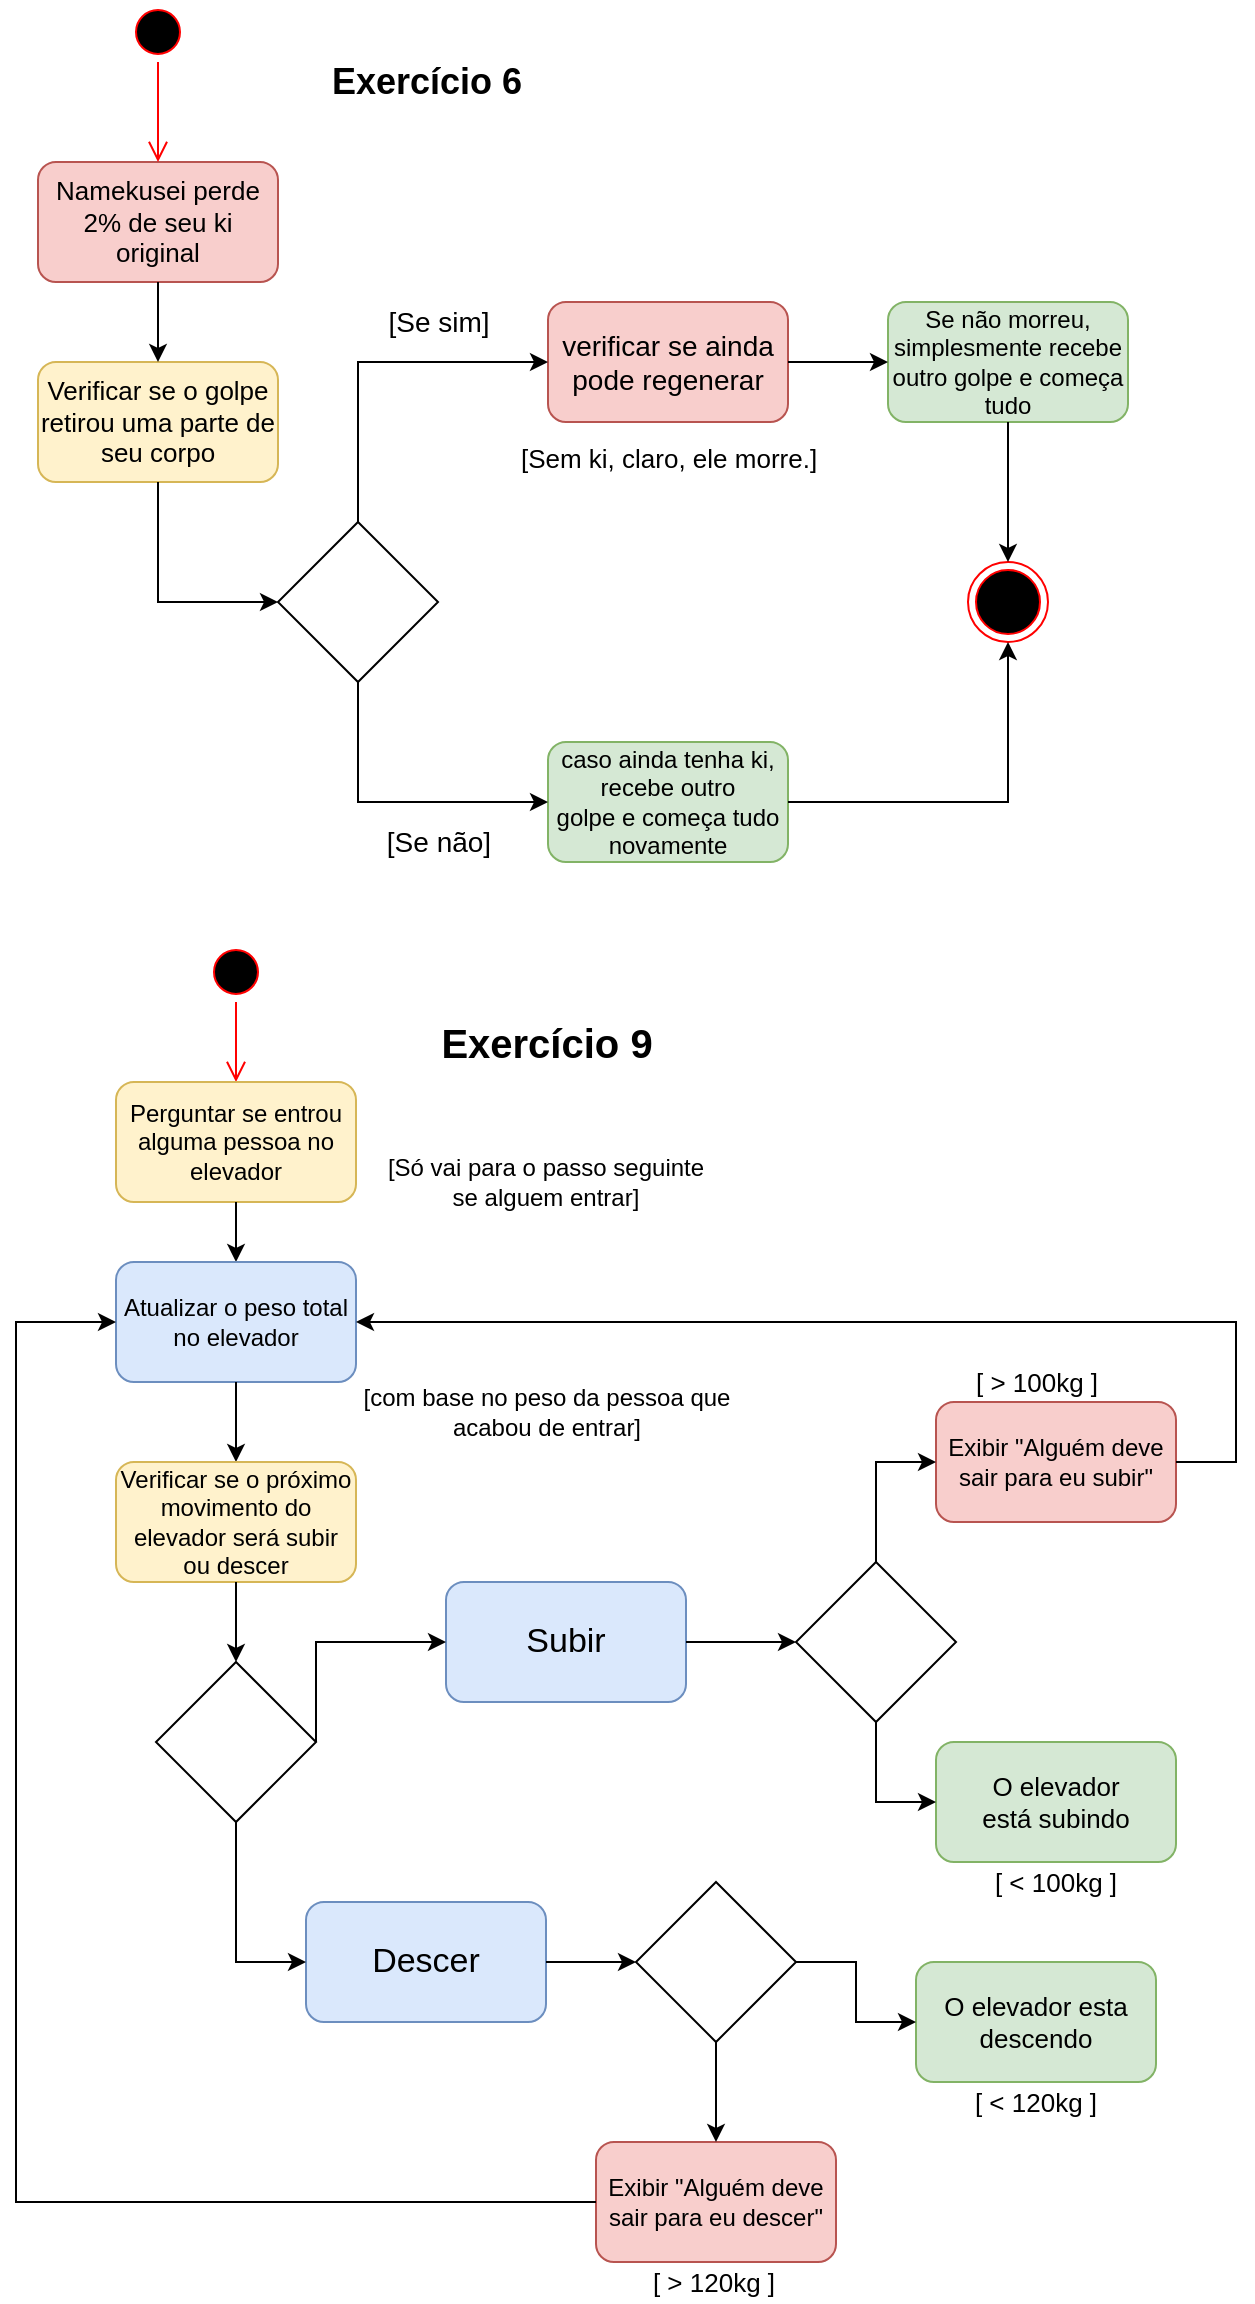 <mxfile version="13.6.5" type="device" pages="3"><diagram id="EJ9RT2p7z5mDCAOvts2C" name="Page-1"><mxGraphModel dx="868" dy="479" grid="1" gridSize="10" guides="1" tooltips="1" connect="1" arrows="1" fold="1" page="1" pageScale="1" pageWidth="827" pageHeight="1169" math="0" shadow="0"><root><mxCell id="_ptkrtsJCJ9ew--GELw--0"/><mxCell id="_ptkrtsJCJ9ew--GELw--1" parent="_ptkrtsJCJ9ew--GELw--0"/><mxCell id="jLt_SxFILrfIhOtEd30U-2" value="&lt;font style=&quot;font-size: 13px&quot;&gt;Namekusei perde 2% de seu ki original&lt;/font&gt;" style="rounded=1;whiteSpace=wrap;html=1;fillColor=#f8cecc;strokeColor=#b85450;" parent="_ptkrtsJCJ9ew--GELw--1" vertex="1"><mxGeometry x="141" y="90" width="120" height="60" as="geometry"/></mxCell><mxCell id="jLt_SxFILrfIhOtEd30U-5" value="" style="ellipse;html=1;shape=startState;fillColor=#000000;strokeColor=#ff0000;rounded=1;" parent="_ptkrtsJCJ9ew--GELw--1" vertex="1"><mxGeometry x="186" y="10" width="30" height="30" as="geometry"/></mxCell><mxCell id="jLt_SxFILrfIhOtEd30U-6" value="" style="edgeStyle=orthogonalEdgeStyle;html=1;verticalAlign=bottom;endArrow=open;endSize=8;strokeColor=#ff0000;" parent="_ptkrtsJCJ9ew--GELw--1" source="jLt_SxFILrfIhOtEd30U-5" edge="1"><mxGeometry relative="1" as="geometry"><mxPoint x="201" y="90" as="targetPoint"/></mxGeometry></mxCell><mxCell id="jLt_SxFILrfIhOtEd30U-16" value="" style="rhombus;whiteSpace=wrap;html=1;rounded=0;fontFamily=Helvetica;sketch=0;shadow=0;" parent="_ptkrtsJCJ9ew--GELw--1" vertex="1"><mxGeometry x="261" y="270" width="80" height="80" as="geometry"/></mxCell><mxCell id="jLt_SxFILrfIhOtEd30U-17" value="&lt;font style=&quot;font-size: 13px&quot;&gt;Verificar se o golpe retirou uma parte de seu corpo&lt;/font&gt;" style="rounded=1;whiteSpace=wrap;html=1;shadow=0;sketch=0;fillColor=#fff2cc;fontFamily=Helvetica;strokeColor=#d6b656;" parent="_ptkrtsJCJ9ew--GELw--1" vertex="1"><mxGeometry x="141" y="190" width="120" height="60" as="geometry"/></mxCell><mxCell id="jLt_SxFILrfIhOtEd30U-18" value="" style="endArrow=classic;html=1;strokeWidth=1;fontFamily=Helvetica;exitX=0.5;exitY=1;exitDx=0;exitDy=0;entryX=0.5;entryY=0;entryDx=0;entryDy=0;" parent="_ptkrtsJCJ9ew--GELw--1" source="jLt_SxFILrfIhOtEd30U-2" target="jLt_SxFILrfIhOtEd30U-17" edge="1"><mxGeometry width="50" height="50" relative="1" as="geometry"><mxPoint x="466" y="310" as="sourcePoint"/><mxPoint x="516" y="260" as="targetPoint"/></mxGeometry></mxCell><mxCell id="jLt_SxFILrfIhOtEd30U-19" value="" style="endArrow=classic;html=1;strokeWidth=1;fontFamily=Helvetica;exitX=0.5;exitY=1;exitDx=0;exitDy=0;entryX=0;entryY=0.5;entryDx=0;entryDy=0;rounded=0;" parent="_ptkrtsJCJ9ew--GELw--1" source="jLt_SxFILrfIhOtEd30U-17" target="jLt_SxFILrfIhOtEd30U-16" edge="1"><mxGeometry width="50" height="50" relative="1" as="geometry"><mxPoint x="466" y="310" as="sourcePoint"/><mxPoint x="516" y="260" as="targetPoint"/><Array as="points"><mxPoint x="201" y="310"/></Array></mxGeometry></mxCell><mxCell id="jLt_SxFILrfIhOtEd30U-20" value="&lt;font style=&quot;font-size: 14px&quot;&gt;verificar se ainda pode regenerar&lt;/font&gt;" style="rounded=1;whiteSpace=wrap;html=1;shadow=0;sketch=0;fillColor=#f8cecc;fontFamily=Helvetica;strokeColor=#b85450;" parent="_ptkrtsJCJ9ew--GELw--1" vertex="1"><mxGeometry x="396" y="160" width="120" height="60" as="geometry"/></mxCell><mxCell id="jLt_SxFILrfIhOtEd30U-21" value="caso ainda tenha ki, recebe outro&lt;br/&gt;golpe e começa tudo novamente" style="rounded=1;whiteSpace=wrap;html=1;shadow=0;sketch=0;fillColor=#d5e8d4;fontFamily=Helvetica;strokeColor=#82b366;" parent="_ptkrtsJCJ9ew--GELw--1" vertex="1"><mxGeometry x="396" y="380" width="120" height="60" as="geometry"/></mxCell><mxCell id="jLt_SxFILrfIhOtEd30U-23" value="" style="endArrow=classic;html=1;strokeWidth=1;fontFamily=Helvetica;exitX=0.5;exitY=1;exitDx=0;exitDy=0;entryX=0;entryY=0.5;entryDx=0;entryDy=0;rounded=0;" parent="_ptkrtsJCJ9ew--GELw--1" source="jLt_SxFILrfIhOtEd30U-16" target="jLt_SxFILrfIhOtEd30U-21" edge="1"><mxGeometry width="50" height="50" relative="1" as="geometry"><mxPoint x="466" y="310" as="sourcePoint"/><mxPoint x="516" y="260" as="targetPoint"/><Array as="points"><mxPoint x="301" y="410"/></Array></mxGeometry></mxCell><mxCell id="jLt_SxFILrfIhOtEd30U-24" value="" style="endArrow=classic;html=1;strokeWidth=1;fontFamily=Helvetica;exitX=0.5;exitY=0;exitDx=0;exitDy=0;entryX=0;entryY=0.5;entryDx=0;entryDy=0;rounded=0;" parent="_ptkrtsJCJ9ew--GELw--1" source="jLt_SxFILrfIhOtEd30U-16" target="jLt_SxFILrfIhOtEd30U-20" edge="1"><mxGeometry width="50" height="50" relative="1" as="geometry"><mxPoint x="466" y="310" as="sourcePoint"/><mxPoint x="516" y="260" as="targetPoint"/><Array as="points"><mxPoint x="301" y="190"/></Array></mxGeometry></mxCell><mxCell id="jLt_SxFILrfIhOtEd30U-25" value="&lt;font style=&quot;font-size: 14px&quot;&gt;[Se sim]&lt;/font&gt;" style="text;html=1;align=center;verticalAlign=middle;resizable=0;points=[];autosize=1;fontFamily=Helvetica;" parent="_ptkrtsJCJ9ew--GELw--1" vertex="1"><mxGeometry x="306" y="160" width="70" height="20" as="geometry"/></mxCell><mxCell id="jLt_SxFILrfIhOtEd30U-26" value="&lt;font style=&quot;font-size: 14px&quot;&gt;[Se não]&lt;/font&gt;" style="text;html=1;align=center;verticalAlign=middle;resizable=0;points=[];autosize=1;fontFamily=Helvetica;" parent="_ptkrtsJCJ9ew--GELw--1" vertex="1"><mxGeometry x="306" y="420" width="70" height="20" as="geometry"/></mxCell><mxCell id="jLt_SxFILrfIhOtEd30U-27" value="&lt;font style=&quot;font-size: 13px&quot;&gt;[Sem ki, claro, ele morre.]&lt;/font&gt;&lt;br&gt;&lt;br/&gt;" style="text;html=1;align=center;verticalAlign=middle;resizable=0;points=[];autosize=1;fontFamily=Helvetica;" parent="_ptkrtsJCJ9ew--GELw--1" vertex="1"><mxGeometry x="371" y="230" width="170" height="30" as="geometry"/></mxCell><mxCell id="jLt_SxFILrfIhOtEd30U-28" value="Se não morreu, simplesmente recebe outro golpe e começa tudo " style="rounded=1;whiteSpace=wrap;html=1;shadow=0;sketch=0;fillColor=#d5e8d4;fontFamily=Helvetica;strokeColor=#82b366;" parent="_ptkrtsJCJ9ew--GELw--1" vertex="1"><mxGeometry x="566" y="160" width="120" height="60" as="geometry"/></mxCell><mxCell id="jLt_SxFILrfIhOtEd30U-29" value="" style="endArrow=classic;html=1;strokeWidth=1;fontFamily=Helvetica;exitX=1;exitY=0.5;exitDx=0;exitDy=0;entryX=0;entryY=0.5;entryDx=0;entryDy=0;" parent="_ptkrtsJCJ9ew--GELw--1" source="jLt_SxFILrfIhOtEd30U-20" target="jLt_SxFILrfIhOtEd30U-28" edge="1"><mxGeometry width="50" height="50" relative="1" as="geometry"><mxPoint x="436" y="280" as="sourcePoint"/><mxPoint x="486" y="230" as="targetPoint"/></mxGeometry></mxCell><mxCell id="jLt_SxFILrfIhOtEd30U-30" value="" style="ellipse;html=1;shape=endState;fillColor=#000000;strokeColor=#ff0000;rounded=0;shadow=0;sketch=0;fontFamily=Helvetica;" parent="_ptkrtsJCJ9ew--GELw--1" vertex="1"><mxGeometry x="606" y="290" width="40" height="40" as="geometry"/></mxCell><mxCell id="jLt_SxFILrfIhOtEd30U-31" value="" style="endArrow=classic;html=1;strokeWidth=1;fontFamily=Helvetica;exitX=1;exitY=0.5;exitDx=0;exitDy=0;entryX=0.5;entryY=1;entryDx=0;entryDy=0;rounded=0;" parent="_ptkrtsJCJ9ew--GELw--1" source="jLt_SxFILrfIhOtEd30U-21" target="jLt_SxFILrfIhOtEd30U-30" edge="1"><mxGeometry width="50" height="50" relative="1" as="geometry"><mxPoint x="436" y="280" as="sourcePoint"/><mxPoint x="486" y="230" as="targetPoint"/><Array as="points"><mxPoint x="626" y="410"/></Array></mxGeometry></mxCell><mxCell id="jLt_SxFILrfIhOtEd30U-32" value="" style="endArrow=classic;html=1;strokeColor=#000000;strokeWidth=1;fontFamily=Helvetica;entryX=0.5;entryY=0;entryDx=0;entryDy=0;exitX=0.5;exitY=1;exitDx=0;exitDy=0;" parent="_ptkrtsJCJ9ew--GELw--1" source="jLt_SxFILrfIhOtEd30U-28" target="jLt_SxFILrfIhOtEd30U-30" edge="1"><mxGeometry width="50" height="50" relative="1" as="geometry"><mxPoint x="436" y="280" as="sourcePoint"/><mxPoint x="486" y="230" as="targetPoint"/></mxGeometry></mxCell><mxCell id="jLt_SxFILrfIhOtEd30U-33" value="&lt;font style=&quot;font-size: 18px&quot;&gt;&lt;b&gt;&lt;font style=&quot;font-size: 18px&quot;&gt;Exercício &lt;/font&gt;&lt;font style=&quot;font-size: 18px&quot;&gt;6&lt;/font&gt;&lt;/b&gt;&lt;/font&gt;" style="text;html=1;align=center;verticalAlign=middle;resizable=0;points=[];autosize=1;fontFamily=Helvetica;" parent="_ptkrtsJCJ9ew--GELw--1" vertex="1"><mxGeometry x="280" y="40" width="110" height="20" as="geometry"/></mxCell><mxCell id="fhwC81SQjq69ZMyEn3Lu-0" value="" style="ellipse;html=1;shape=startState;fillColor=#000000;strokeColor=#ff0000;" vertex="1" parent="_ptkrtsJCJ9ew--GELw--1"><mxGeometry x="225" y="480" width="30" height="30" as="geometry"/></mxCell><mxCell id="fhwC81SQjq69ZMyEn3Lu-1" value="" style="edgeStyle=orthogonalEdgeStyle;html=1;verticalAlign=bottom;endArrow=open;endSize=8;strokeColor=#ff0000;" edge="1" parent="_ptkrtsJCJ9ew--GELw--1" source="fhwC81SQjq69ZMyEn3Lu-0"><mxGeometry relative="1" as="geometry"><mxPoint x="240" y="550" as="targetPoint"/></mxGeometry></mxCell><mxCell id="fhwC81SQjq69ZMyEn3Lu-2" value="Perguntar se entrou alguma pessoa no elevador" style="rounded=1;whiteSpace=wrap;html=1;fillColor=#fff2cc;strokeColor=#d6b656;" vertex="1" parent="_ptkrtsJCJ9ew--GELw--1"><mxGeometry x="180" y="550" width="120" height="60" as="geometry"/></mxCell><mxCell id="fhwC81SQjq69ZMyEn3Lu-3" value="&lt;div&gt;[Só vai para o passo seguinte se alguem entrar]&lt;/div&gt;" style="text;html=1;strokeColor=none;fillColor=none;align=center;verticalAlign=middle;whiteSpace=wrap;rounded=0;" vertex="1" parent="_ptkrtsJCJ9ew--GELw--1"><mxGeometry x="310" y="580" width="170" height="40" as="geometry"/></mxCell><mxCell id="fhwC81SQjq69ZMyEn3Lu-4" value="" style="endArrow=classic;html=1;exitX=0.5;exitY=1;exitDx=0;exitDy=0;" edge="1" parent="_ptkrtsJCJ9ew--GELw--1" source="fhwC81SQjq69ZMyEn3Lu-2"><mxGeometry width="50" height="50" relative="1" as="geometry"><mxPoint x="495" y="720" as="sourcePoint"/><mxPoint x="240" y="640" as="targetPoint"/></mxGeometry></mxCell><mxCell id="fhwC81SQjq69ZMyEn3Lu-5" value="Atualizar o peso total no elevador" style="rounded=1;whiteSpace=wrap;html=1;fillColor=#dae8fc;strokeColor=#6c8ebf;" vertex="1" parent="_ptkrtsJCJ9ew--GELw--1"><mxGeometry x="180" y="640" width="120" height="60" as="geometry"/></mxCell><mxCell id="fhwC81SQjq69ZMyEn3Lu-6" value="[com base no peso da pessoa que&lt;br&gt;acabou de entrar]" style="text;html=1;align=center;verticalAlign=middle;resizable=0;points=[];autosize=1;" vertex="1" parent="_ptkrtsJCJ9ew--GELw--1"><mxGeometry x="290" y="700" width="210" height="30" as="geometry"/></mxCell><mxCell id="fhwC81SQjq69ZMyEn3Lu-7" value="" style="endArrow=classic;html=1;exitX=0.5;exitY=1;exitDx=0;exitDy=0;" edge="1" parent="_ptkrtsJCJ9ew--GELw--1" source="fhwC81SQjq69ZMyEn3Lu-5"><mxGeometry width="50" height="50" relative="1" as="geometry"><mxPoint x="495" y="720" as="sourcePoint"/><mxPoint x="240" y="740" as="targetPoint"/></mxGeometry></mxCell><mxCell id="fhwC81SQjq69ZMyEn3Lu-8" value="Verificar se o próximo movimento do elevador será subir ou descer" style="rounded=1;whiteSpace=wrap;html=1;fillColor=#fff2cc;strokeColor=#d6b656;" vertex="1" parent="_ptkrtsJCJ9ew--GELw--1"><mxGeometry x="180" y="740" width="120" height="60" as="geometry"/></mxCell><mxCell id="fhwC81SQjq69ZMyEn3Lu-9" value="" style="rhombus;whiteSpace=wrap;html=1;" vertex="1" parent="_ptkrtsJCJ9ew--GELw--1"><mxGeometry x="200" y="840" width="80" height="80" as="geometry"/></mxCell><mxCell id="fhwC81SQjq69ZMyEn3Lu-10" value="" style="endArrow=classic;html=1;entryX=0.5;entryY=0;entryDx=0;entryDy=0;exitX=0.5;exitY=1;exitDx=0;exitDy=0;" edge="1" parent="_ptkrtsJCJ9ew--GELw--1" source="fhwC81SQjq69ZMyEn3Lu-8" target="fhwC81SQjq69ZMyEn3Lu-9"><mxGeometry width="50" height="50" relative="1" as="geometry"><mxPoint x="240" y="800" as="sourcePoint"/><mxPoint x="545" y="820" as="targetPoint"/></mxGeometry></mxCell><mxCell id="fhwC81SQjq69ZMyEn3Lu-11" value="&lt;font style=&quot;font-size: 17px&quot;&gt;Subir&lt;/font&gt;" style="rounded=1;whiteSpace=wrap;html=1;fillColor=#dae8fc;strokeColor=#6c8ebf;" vertex="1" parent="_ptkrtsJCJ9ew--GELw--1"><mxGeometry x="345" y="800" width="120" height="60" as="geometry"/></mxCell><mxCell id="fhwC81SQjq69ZMyEn3Lu-12" value="&lt;font style=&quot;font-size: 17px&quot;&gt;Descer&lt;/font&gt;" style="rounded=1;whiteSpace=wrap;html=1;fillColor=#dae8fc;strokeColor=#6c8ebf;" vertex="1" parent="_ptkrtsJCJ9ew--GELw--1"><mxGeometry x="275" y="960" width="120" height="60" as="geometry"/></mxCell><mxCell id="fhwC81SQjq69ZMyEn3Lu-13" value="" style="endArrow=classic;html=1;exitX=1;exitY=0.5;exitDx=0;exitDy=0;entryX=0;entryY=0.5;entryDx=0;entryDy=0;rounded=0;" edge="1" parent="_ptkrtsJCJ9ew--GELw--1" source="fhwC81SQjq69ZMyEn3Lu-9" target="fhwC81SQjq69ZMyEn3Lu-11"><mxGeometry width="50" height="50" relative="1" as="geometry"><mxPoint x="495" y="870" as="sourcePoint"/><mxPoint x="545" y="820" as="targetPoint"/><Array as="points"><mxPoint x="280" y="830"/></Array></mxGeometry></mxCell><mxCell id="fhwC81SQjq69ZMyEn3Lu-14" value="" style="endArrow=classic;html=1;exitX=0.5;exitY=1;exitDx=0;exitDy=0;entryX=0;entryY=0.5;entryDx=0;entryDy=0;rounded=0;" edge="1" parent="_ptkrtsJCJ9ew--GELw--1" source="fhwC81SQjq69ZMyEn3Lu-9" target="fhwC81SQjq69ZMyEn3Lu-12"><mxGeometry width="50" height="50" relative="1" as="geometry"><mxPoint x="495" y="870" as="sourcePoint"/><mxPoint x="545" y="820" as="targetPoint"/><Array as="points"><mxPoint x="240" y="990"/></Array></mxGeometry></mxCell><mxCell id="fhwC81SQjq69ZMyEn3Lu-15" value="Exibir &quot;Alguém deve sair para eu subir&quot; " style="rounded=1;whiteSpace=wrap;html=1;fillColor=#f8cecc;strokeColor=#b85450;" vertex="1" parent="_ptkrtsJCJ9ew--GELw--1"><mxGeometry x="590" y="710" width="120" height="60" as="geometry"/></mxCell><mxCell id="fhwC81SQjq69ZMyEn3Lu-16" value="&lt;font style=&quot;font-size: 13px&quot;&gt;O elevador&lt;br&gt;está subindo&lt;/font&gt;" style="rounded=1;whiteSpace=wrap;html=1;fillColor=#d5e8d4;strokeColor=#82b366;" vertex="1" parent="_ptkrtsJCJ9ew--GELw--1"><mxGeometry x="590" y="880" width="120" height="60" as="geometry"/></mxCell><mxCell id="fhwC81SQjq69ZMyEn3Lu-17" value="" style="rhombus;whiteSpace=wrap;html=1;" vertex="1" parent="_ptkrtsJCJ9ew--GELw--1"><mxGeometry x="520" y="790" width="80" height="80" as="geometry"/></mxCell><mxCell id="fhwC81SQjq69ZMyEn3Lu-18" value="" style="endArrow=classic;html=1;entryX=0;entryY=0.5;entryDx=0;entryDy=0;exitX=1;exitY=0.5;exitDx=0;exitDy=0;" edge="1" parent="_ptkrtsJCJ9ew--GELw--1" source="fhwC81SQjq69ZMyEn3Lu-11" target="fhwC81SQjq69ZMyEn3Lu-17"><mxGeometry width="50" height="50" relative="1" as="geometry"><mxPoint x="470" y="830" as="sourcePoint"/><mxPoint x="540" y="860" as="targetPoint"/></mxGeometry></mxCell><mxCell id="fhwC81SQjq69ZMyEn3Lu-19" value="" style="endArrow=classic;html=1;exitX=0.5;exitY=0;exitDx=0;exitDy=0;entryX=0;entryY=0.5;entryDx=0;entryDy=0;rounded=0;" edge="1" parent="_ptkrtsJCJ9ew--GELw--1" source="fhwC81SQjq69ZMyEn3Lu-17" target="fhwC81SQjq69ZMyEn3Lu-15"><mxGeometry width="50" height="50" relative="1" as="geometry"><mxPoint x="490" y="850" as="sourcePoint"/><mxPoint x="540" y="800" as="targetPoint"/><Array as="points"><mxPoint x="560" y="740"/></Array></mxGeometry></mxCell><mxCell id="fhwC81SQjq69ZMyEn3Lu-20" value="&lt;font style=&quot;font-size: 13px&quot;&gt;[ &amp;lt; 100kg ]&lt;/font&gt;" style="text;html=1;strokeColor=none;fillColor=none;align=center;verticalAlign=middle;whiteSpace=wrap;rounded=0;" vertex="1" parent="_ptkrtsJCJ9ew--GELw--1"><mxGeometry x="610" y="940" width="80" height="20" as="geometry"/></mxCell><mxCell id="fhwC81SQjq69ZMyEn3Lu-21" value="&lt;div style=&quot;font-size: 13px&quot;&gt;&lt;font style=&quot;font-size: 13px&quot;&gt;[ &amp;gt; 100kg ]&lt;/font&gt;&lt;/div&gt;" style="text;html=1;align=center;verticalAlign=middle;resizable=0;points=[];autosize=1;" vertex="1" parent="_ptkrtsJCJ9ew--GELw--1"><mxGeometry x="600" y="690" width="80" height="20" as="geometry"/></mxCell><mxCell id="fhwC81SQjq69ZMyEn3Lu-22" value="" style="endArrow=classic;html=1;exitX=1;exitY=0.5;exitDx=0;exitDy=0;entryX=1;entryY=0.5;entryDx=0;entryDy=0;rounded=0;" edge="1" parent="_ptkrtsJCJ9ew--GELw--1" source="fhwC81SQjq69ZMyEn3Lu-15" target="fhwC81SQjq69ZMyEn3Lu-5"><mxGeometry width="50" height="50" relative="1" as="geometry"><mxPoint x="490" y="730" as="sourcePoint"/><mxPoint x="540" y="680" as="targetPoint"/><Array as="points"><mxPoint x="740" y="740"/><mxPoint x="740" y="670"/></Array></mxGeometry></mxCell><mxCell id="fhwC81SQjq69ZMyEn3Lu-23" value="" style="endArrow=classic;html=1;exitX=0.5;exitY=1;exitDx=0;exitDy=0;entryX=0;entryY=0.5;entryDx=0;entryDy=0;rounded=0;" edge="1" parent="_ptkrtsJCJ9ew--GELw--1" source="fhwC81SQjq69ZMyEn3Lu-17" target="fhwC81SQjq69ZMyEn3Lu-16"><mxGeometry width="50" height="50" relative="1" as="geometry"><mxPoint x="510" y="880" as="sourcePoint"/><mxPoint x="560" y="830" as="targetPoint"/><Array as="points"><mxPoint x="560" y="910"/></Array></mxGeometry></mxCell><mxCell id="fhwC81SQjq69ZMyEn3Lu-24" value="&lt;div&gt;Exibir &quot;Alguém deve sair para eu descer&quot;&lt;/div&gt;" style="rounded=1;whiteSpace=wrap;html=1;fillColor=#f8cecc;strokeColor=#b85450;" vertex="1" parent="_ptkrtsJCJ9ew--GELw--1"><mxGeometry x="420" y="1080" width="120" height="60" as="geometry"/></mxCell><mxCell id="fhwC81SQjq69ZMyEn3Lu-25" value="&lt;font style=&quot;font-size: 13px&quot;&gt;O elevador esta descendo&lt;/font&gt;" style="rounded=1;whiteSpace=wrap;html=1;fillColor=#d5e8d4;strokeColor=#82b366;" vertex="1" parent="_ptkrtsJCJ9ew--GELw--1"><mxGeometry x="580" y="990" width="120" height="60" as="geometry"/></mxCell><mxCell id="fhwC81SQjq69ZMyEn3Lu-26" value="" style="rhombus;whiteSpace=wrap;html=1;" vertex="1" parent="_ptkrtsJCJ9ew--GELw--1"><mxGeometry x="440" y="950" width="80" height="80" as="geometry"/></mxCell><mxCell id="fhwC81SQjq69ZMyEn3Lu-27" value="" style="endArrow=classic;html=1;exitX=1;exitY=0.5;exitDx=0;exitDy=0;entryX=0;entryY=0.5;entryDx=0;entryDy=0;" edge="1" parent="_ptkrtsJCJ9ew--GELw--1" source="fhwC81SQjq69ZMyEn3Lu-12" target="fhwC81SQjq69ZMyEn3Lu-26"><mxGeometry width="50" height="50" relative="1" as="geometry"><mxPoint x="510" y="970" as="sourcePoint"/><mxPoint x="560" y="920" as="targetPoint"/></mxGeometry></mxCell><mxCell id="fhwC81SQjq69ZMyEn3Lu-28" value="" style="endArrow=classic;html=1;exitX=1;exitY=0.5;exitDx=0;exitDy=0;entryX=0;entryY=0.5;entryDx=0;entryDy=0;rounded=0;" edge="1" parent="_ptkrtsJCJ9ew--GELw--1" source="fhwC81SQjq69ZMyEn3Lu-26" target="fhwC81SQjq69ZMyEn3Lu-25"><mxGeometry width="50" height="50" relative="1" as="geometry"><mxPoint x="510" y="970" as="sourcePoint"/><mxPoint x="560" y="920" as="targetPoint"/><Array as="points"><mxPoint x="550" y="990"/><mxPoint x="550" y="1020"/></Array></mxGeometry></mxCell><mxCell id="fhwC81SQjq69ZMyEn3Lu-29" value="" style="endArrow=classic;html=1;exitX=0.5;exitY=1;exitDx=0;exitDy=0;" edge="1" parent="_ptkrtsJCJ9ew--GELw--1" source="fhwC81SQjq69ZMyEn3Lu-26" target="fhwC81SQjq69ZMyEn3Lu-24"><mxGeometry width="50" height="50" relative="1" as="geometry"><mxPoint x="510" y="970" as="sourcePoint"/><mxPoint x="560" y="920" as="targetPoint"/></mxGeometry></mxCell><mxCell id="fhwC81SQjq69ZMyEn3Lu-30" value="&lt;font style=&quot;font-size: 13px&quot;&gt;[ &amp;lt; 120kg ]&lt;/font&gt;" style="text;html=1;strokeColor=none;fillColor=none;align=center;verticalAlign=middle;whiteSpace=wrap;rounded=0;" vertex="1" parent="_ptkrtsJCJ9ew--GELw--1"><mxGeometry x="605" y="1050" width="70" height="20" as="geometry"/></mxCell><mxCell id="fhwC81SQjq69ZMyEn3Lu-31" value="&lt;font style=&quot;font-size: 13px&quot;&gt;[ &amp;gt; 120kg ]&lt;/font&gt;" style="text;html=1;strokeColor=none;fillColor=none;align=center;verticalAlign=middle;whiteSpace=wrap;rounded=0;" vertex="1" parent="_ptkrtsJCJ9ew--GELw--1"><mxGeometry x="444" y="1140" width="70" height="20" as="geometry"/></mxCell><mxCell id="fhwC81SQjq69ZMyEn3Lu-32" value="" style="endArrow=classic;html=1;exitX=0;exitY=0.5;exitDx=0;exitDy=0;entryX=0;entryY=0.5;entryDx=0;entryDy=0;rounded=0;" edge="1" parent="_ptkrtsJCJ9ew--GELw--1" source="fhwC81SQjq69ZMyEn3Lu-24" target="fhwC81SQjq69ZMyEn3Lu-5"><mxGeometry width="50" height="50" relative="1" as="geometry"><mxPoint x="510" y="940" as="sourcePoint"/><mxPoint x="560" y="890" as="targetPoint"/><Array as="points"><mxPoint x="130" y="1110"/><mxPoint x="130" y="670"/></Array></mxGeometry></mxCell><mxCell id="fhwC81SQjq69ZMyEn3Lu-33" value="&lt;font style=&quot;font-size: 20px&quot;&gt;&lt;b&gt;&lt;font style=&quot;font-size: 20px&quot;&gt;Exercício 9&lt;/font&gt;&lt;/b&gt;&lt;/font&gt;" style="text;html=1;align=center;verticalAlign=middle;resizable=0;points=[];autosize=1;" vertex="1" parent="_ptkrtsJCJ9ew--GELw--1"><mxGeometry x="335" y="520" width="120" height="20" as="geometry"/></mxCell></root></mxGraphModel></diagram><diagram id="oJb_JKps7pke0-fRLYdl" name="Page-2"><mxGraphModel dx="868" dy="479" grid="1" gridSize="10" guides="1" tooltips="1" connect="1" arrows="1" fold="1" page="1" pageScale="1" pageWidth="827" pageHeight="1169" math="0" shadow="0"><root><mxCell id="wtyqbzKfcA7WULWEPGfZ-0"/><mxCell id="wtyqbzKfcA7WULWEPGfZ-1" parent="wtyqbzKfcA7WULWEPGfZ-0"/><mxCell id="jAtfy-AV2z09PVsWnrgB-2" value="" style="ellipse;html=1;shape=startState;fillColor=#000000;strokeColor=#ff0000;" vertex="1" parent="wtyqbzKfcA7WULWEPGfZ-1"><mxGeometry x="140" y="40" width="30" height="30" as="geometry"/></mxCell><mxCell id="jAtfy-AV2z09PVsWnrgB-3" value="" style="edgeStyle=orthogonalEdgeStyle;html=1;verticalAlign=bottom;endArrow=open;endSize=8;strokeColor=#ff0000;" edge="1" source="jAtfy-AV2z09PVsWnrgB-2" parent="wtyqbzKfcA7WULWEPGfZ-1"><mxGeometry relative="1" as="geometry"><mxPoint x="155" y="120" as="targetPoint"/></mxGeometry></mxCell><mxCell id="jAtfy-AV2z09PVsWnrgB-4" value="O usuário tenta ler o código de barras com leitor laser" style="rounded=1;whiteSpace=wrap;html=1;fillColor=#dae8fc;strokeColor=#6c8ebf;" vertex="1" parent="wtyqbzKfcA7WULWEPGfZ-1"><mxGeometry x="95" y="120" width="120" height="60" as="geometry"/></mxCell><mxCell id="aycDouamjBQOiML1p53H-6" value="" style="rhombus;whiteSpace=wrap;html=1;" vertex="1" parent="wtyqbzKfcA7WULWEPGfZ-1"><mxGeometry x="115" y="210" width="80" height="80" as="geometry"/></mxCell><mxCell id="aycDouamjBQOiML1p53H-7" value="Se o código for lido normalmente, segue para o item&amp;nbsp;&lt;b&gt;b&lt;/b&gt;" style="rounded=1;whiteSpace=wrap;html=1;fillColor=#d5e8d4;strokeColor=#82b366;" vertex="1" parent="wtyqbzKfcA7WULWEPGfZ-1"><mxGeometry x="95" y="340" width="120" height="60" as="geometry"/></mxCell><mxCell id="aycDouamjBQOiML1p53H-8" value="senão tenta&lt;br/&gt;informar novamente" style="rounded=1;whiteSpace=wrap;html=1;fillColor=#f8cecc;strokeColor=#b85450;" vertex="1" parent="wtyqbzKfcA7WULWEPGfZ-1"><mxGeometry x="240" y="260" width="120" height="60" as="geometry"/></mxCell><mxCell id="aycDouamjBQOiML1p53H-9" value="" style="endArrow=classic;html=1;exitX=0.5;exitY=1;exitDx=0;exitDy=0;entryX=0.5;entryY=0;entryDx=0;entryDy=0;" edge="1" parent="wtyqbzKfcA7WULWEPGfZ-1" source="jAtfy-AV2z09PVsWnrgB-4" target="aycDouamjBQOiML1p53H-6"><mxGeometry width="50" height="50" relative="1" as="geometry"><mxPoint x="310" y="220" as="sourcePoint"/><mxPoint x="360" y="170" as="targetPoint"/></mxGeometry></mxCell><mxCell id="aycDouamjBQOiML1p53H-10" value="" style="endArrow=classic;html=1;exitX=0.5;exitY=1;exitDx=0;exitDy=0;entryX=0.5;entryY=0;entryDx=0;entryDy=0;" edge="1" parent="wtyqbzKfcA7WULWEPGfZ-1" source="aycDouamjBQOiML1p53H-6" target="aycDouamjBQOiML1p53H-7"><mxGeometry width="50" height="50" relative="1" as="geometry"><mxPoint x="310" y="220" as="sourcePoint"/><mxPoint x="360" y="170" as="targetPoint"/></mxGeometry></mxCell><mxCell id="aycDouamjBQOiML1p53H-12" value="" style="endArrow=classic;html=1;exitX=1;exitY=0.5;exitDx=0;exitDy=0;entryX=0;entryY=0.5;entryDx=0;entryDy=0;rounded=0;" edge="1" parent="wtyqbzKfcA7WULWEPGfZ-1" source="aycDouamjBQOiML1p53H-6" target="aycDouamjBQOiML1p53H-8"><mxGeometry width="50" height="50" relative="1" as="geometry"><mxPoint x="310" y="220" as="sourcePoint"/><mxPoint x="360" y="170" as="targetPoint"/><Array as="points"><mxPoint x="220" y="250"/><mxPoint x="220" y="290"/></Array></mxGeometry></mxCell><mxCell id="efIL1ghGQuIgbnmn_R9Q-0" value="" style="rhombus;whiteSpace=wrap;html=1;" vertex="1" parent="wtyqbzKfcA7WULWEPGfZ-1"><mxGeometry x="390" y="190" width="80" height="80" as="geometry"/></mxCell><mxCell id="efIL1ghGQuIgbnmn_R9Q-1" value="" style="endArrow=classic;html=1;exitX=1;exitY=0.5;exitDx=0;exitDy=0;entryX=0.5;entryY=1;entryDx=0;entryDy=0;rounded=0;" edge="1" parent="wtyqbzKfcA7WULWEPGfZ-1" source="aycDouamjBQOiML1p53H-8" target="efIL1ghGQuIgbnmn_R9Q-0"><mxGeometry width="50" height="50" relative="1" as="geometry"><mxPoint x="310" y="250" as="sourcePoint"/><mxPoint x="360" y="200" as="targetPoint"/><Array as="points"><mxPoint x="430" y="290"/></Array></mxGeometry></mxCell><mxCell id="efIL1ghGQuIgbnmn_R9Q-2" value="" style="endArrow=classic;html=1;exitX=0.5;exitY=0;exitDx=0;exitDy=0;entryX=1;entryY=0.5;entryDx=0;entryDy=0;rounded=0;" edge="1" parent="wtyqbzKfcA7WULWEPGfZ-1" source="efIL1ghGQuIgbnmn_R9Q-0" target="jAtfy-AV2z09PVsWnrgB-4"><mxGeometry width="50" height="50" relative="1" as="geometry"><mxPoint x="310" y="250" as="sourcePoint"/><mxPoint x="360" y="200" as="targetPoint"/><Array as="points"><mxPoint x="430" y="150"/></Array></mxGeometry></mxCell><mxCell id="efIL1ghGQuIgbnmn_R9Q-3" value="&lt;font style=&quot;font-size: 13px&quot;&gt;Faça a entrada manual do número do código&lt;/font&gt;" style="rounded=1;whiteSpace=wrap;html=1;fillColor=#dae8fc;strokeColor=#6c8ebf;" vertex="1" parent="wtyqbzKfcA7WULWEPGfZ-1"><mxGeometry x="500" y="200" width="120" height="60" as="geometry"/></mxCell><mxCell id="efIL1ghGQuIgbnmn_R9Q-4" value="" style="endArrow=classic;html=1;exitX=1;exitY=0.5;exitDx=0;exitDy=0;" edge="1" parent="wtyqbzKfcA7WULWEPGfZ-1" source="efIL1ghGQuIgbnmn_R9Q-0" target="efIL1ghGQuIgbnmn_R9Q-3"><mxGeometry width="50" height="50" relative="1" as="geometry"><mxPoint x="310" y="250" as="sourcePoint"/><mxPoint x="360" y="200" as="targetPoint"/></mxGeometry></mxCell><mxCell id="RN_hjtlsysPZLkTHo78g-0" value="&lt;font style=&quot;font-size: 13px&quot;&gt; [Após 3 tentativas frustradas]&lt;/font&gt;" style="text;html=1;strokeColor=none;fillColor=none;align=center;verticalAlign=middle;whiteSpace=wrap;rounded=0;" vertex="1" parent="wtyqbzKfcA7WULWEPGfZ-1"><mxGeometry x="472.5" y="180" width="175" height="20" as="geometry"/></mxCell><mxCell id="RN_hjtlsysPZLkTHo78g-1" value=" a cada código de produto lido somar o valor do total da compra" style="rounded=1;whiteSpace=wrap;html=1;fillColor=#fff2cc;strokeColor=#d6b656;" vertex="1" parent="wtyqbzKfcA7WULWEPGfZ-1"><mxGeometry x="350" y="340" width="120" height="60" as="geometry"/></mxCell><mxCell id="RN_hjtlsysPZLkTHo78g-2" value="" style="endArrow=classic;html=1;exitX=1;exitY=0.5;exitDx=0;exitDy=0;" edge="1" parent="wtyqbzKfcA7WULWEPGfZ-1" source="aycDouamjBQOiML1p53H-7" target="RN_hjtlsysPZLkTHo78g-1"><mxGeometry width="50" height="50" relative="1" as="geometry"><mxPoint x="440" y="390" as="sourcePoint"/><mxPoint x="490" y="340" as="targetPoint"/></mxGeometry></mxCell><mxCell id="RN_hjtlsysPZLkTHo78g-3" value="" style="endArrow=classic;html=1;exitX=1;exitY=0.5;exitDx=0;exitDy=0;entryX=1;entryY=0.5;entryDx=0;entryDy=0;rounded=0;" edge="1" parent="wtyqbzKfcA7WULWEPGfZ-1" source="efIL1ghGQuIgbnmn_R9Q-3" target="RN_hjtlsysPZLkTHo78g-1"><mxGeometry width="50" height="50" relative="1" as="geometry"><mxPoint x="440" y="390" as="sourcePoint"/><mxPoint x="490" y="340" as="targetPoint"/><Array as="points"><mxPoint x="650" y="230"/><mxPoint x="650" y="370"/></Array></mxGeometry></mxCell><mxCell id="RN_hjtlsysPZLkTHo78g-4" value="Exibir &quot;Selecione a tecla FINALIZAR após todas as somas&quot;" style="rounded=1;whiteSpace=wrap;html=1;fillColor=#fff2cc;strokeColor=#d6b656;" vertex="1" parent="wtyqbzKfcA7WULWEPGfZ-1"><mxGeometry x="350" y="430" width="120" height="60" as="geometry"/></mxCell><mxCell id="RN_hjtlsysPZLkTHo78g-5" value="" style="endArrow=classic;html=1;exitX=0.5;exitY=1;exitDx=0;exitDy=0;entryX=0.5;entryY=0;entryDx=0;entryDy=0;" edge="1" parent="wtyqbzKfcA7WULWEPGfZ-1" source="RN_hjtlsysPZLkTHo78g-1" target="RN_hjtlsysPZLkTHo78g-4"><mxGeometry width="50" height="50" relative="1" as="geometry"><mxPoint x="440" y="420" as="sourcePoint"/><mxPoint x="490" y="370" as="targetPoint"/></mxGeometry></mxCell><mxCell id="RN_hjtlsysPZLkTHo78g-6" value="" style="rhombus;whiteSpace=wrap;html=1;fillColor=none;gradientColor=none;" vertex="1" parent="wtyqbzKfcA7WULWEPGfZ-1"><mxGeometry x="530" y="420" width="80" height="80" as="geometry"/></mxCell><mxCell id="RN_hjtlsysPZLkTHo78g-7" value="&lt;font style=&quot;font-size: 13px&quot;&gt;Tecla FINALIZAR pressionada&lt;/font&gt;" style="rounded=1;whiteSpace=wrap;html=1;fillColor=#d5e8d4;strokeColor=#82b366;" vertex="1" parent="wtyqbzKfcA7WULWEPGfZ-1"><mxGeometry x="647.5" y="430" width="120" height="60" as="geometry"/></mxCell><mxCell id="RN_hjtlsysPZLkTHo78g-8" value="&lt;font style=&quot;font-size: 13px&quot;&gt;Tecla FINALIZAR não pressionada&lt;/font&gt;" style="rounded=1;whiteSpace=wrap;html=1;fillColor=#f8cecc;strokeColor=#b85450;" vertex="1" parent="wtyqbzKfcA7WULWEPGfZ-1"><mxGeometry x="410" y="520" width="120" height="60" as="geometry"/></mxCell><mxCell id="RN_hjtlsysPZLkTHo78g-9" value="" style="endArrow=classic;html=1;exitX=1;exitY=0.5;exitDx=0;exitDy=0;entryX=0;entryY=0.5;entryDx=0;entryDy=0;" edge="1" parent="wtyqbzKfcA7WULWEPGfZ-1" source="RN_hjtlsysPZLkTHo78g-4" target="RN_hjtlsysPZLkTHo78g-6"><mxGeometry width="50" height="50" relative="1" as="geometry"><mxPoint x="440" y="480" as="sourcePoint"/><mxPoint x="490" y="430" as="targetPoint"/></mxGeometry></mxCell><mxCell id="RN_hjtlsysPZLkTHo78g-10" value="" style="endArrow=classic;html=1;exitX=1;exitY=0.5;exitDx=0;exitDy=0;" edge="1" parent="wtyqbzKfcA7WULWEPGfZ-1" source="RN_hjtlsysPZLkTHo78g-6" target="RN_hjtlsysPZLkTHo78g-7"><mxGeometry width="50" height="50" relative="1" as="geometry"><mxPoint x="440" y="480" as="sourcePoint"/><mxPoint x="490" y="430" as="targetPoint"/></mxGeometry></mxCell><mxCell id="RN_hjtlsysPZLkTHo78g-11" value="" style="endArrow=classic;html=1;exitX=0.5;exitY=1;exitDx=0;exitDy=0;entryX=1;entryY=0.5;entryDx=0;entryDy=0;rounded=0;" edge="1" parent="wtyqbzKfcA7WULWEPGfZ-1" source="RN_hjtlsysPZLkTHo78g-6" target="RN_hjtlsysPZLkTHo78g-8"><mxGeometry width="50" height="50" relative="1" as="geometry"><mxPoint x="440" y="480" as="sourcePoint"/><mxPoint x="490" y="430" as="targetPoint"/><Array as="points"><mxPoint x="570" y="550"/></Array></mxGeometry></mxCell><mxCell id="RN_hjtlsysPZLkTHo78g-13" value="&lt;font style=&quot;font-size: 14px&quot;&gt;Finalizar compra&lt;/font&gt;" style="rounded=1;whiteSpace=wrap;html=1;fillColor=#d5e8d4;strokeColor=#82b366;" vertex="1" parent="wtyqbzKfcA7WULWEPGfZ-1"><mxGeometry x="647.5" y="530" width="120" height="60" as="geometry"/></mxCell><mxCell id="RN_hjtlsysPZLkTHo78g-14" value="" style="endArrow=classic;html=1;exitX=0.5;exitY=1;exitDx=0;exitDy=0;entryX=0.5;entryY=0;entryDx=0;entryDy=0;" edge="1" parent="wtyqbzKfcA7WULWEPGfZ-1" source="RN_hjtlsysPZLkTHo78g-7" target="RN_hjtlsysPZLkTHo78g-13"><mxGeometry width="50" height="50" relative="1" as="geometry"><mxPoint x="530" y="480" as="sourcePoint"/><mxPoint x="580" y="430" as="targetPoint"/></mxGeometry></mxCell><mxCell id="RN_hjtlsysPZLkTHo78g-15" value="" style="endArrow=classic;html=1;exitX=0;exitY=0.5;exitDx=0;exitDy=0;entryX=0;entryY=0.5;entryDx=0;entryDy=0;rounded=0;" edge="1" parent="wtyqbzKfcA7WULWEPGfZ-1" source="RN_hjtlsysPZLkTHo78g-8" target="jAtfy-AV2z09PVsWnrgB-4"><mxGeometry width="50" height="50" relative="1" as="geometry"><mxPoint x="450" y="390" as="sourcePoint"/><mxPoint x="500" y="340" as="targetPoint"/><Array as="points"><mxPoint x="60" y="550"/><mxPoint x="60" y="150"/></Array></mxGeometry></mxCell><mxCell id="RN_hjtlsysPZLkTHo78g-16" value="&lt;b&gt;&lt;font style=&quot;font-size: 19px&quot;&gt;Exercício 11&lt;/font&gt;&lt;/b&gt;" style="text;html=1;align=center;verticalAlign=middle;resizable=0;points=[];autosize=1;" vertex="1" parent="wtyqbzKfcA7WULWEPGfZ-1"><mxGeometry x="220" y="60" width="130" height="20" as="geometry"/></mxCell></root></mxGraphModel></diagram><diagram id="P8bXw7WubvpWFAlCrpHr" name="Page-3"><mxGraphModel dx="1240" dy="684" grid="1" gridSize="10" guides="1" tooltips="1" connect="1" arrows="1" fold="1" page="1" pageScale="1" pageWidth="827" pageHeight="1169" math="0" shadow="0"><root><mxCell id="sVHJoIBkd5RVzsKoCaex-0"/><mxCell id="sVHJoIBkd5RVzsKoCaex-1" parent="sVHJoIBkd5RVzsKoCaex-0"/><mxCell id="3cxYWLlBJ_iZKywpvTef-0" value="" style="ellipse;html=1;shape=startState;fillColor=#000000;strokeColor=#ff0000;" vertex="1" parent="sVHJoIBkd5RVzsKoCaex-1"><mxGeometry x="95" y="50" width="30" height="30" as="geometry"/></mxCell><mxCell id="3cxYWLlBJ_iZKywpvTef-1" value="" style="edgeStyle=orthogonalEdgeStyle;html=1;verticalAlign=bottom;endArrow=open;endSize=8;strokeColor=#ff0000;" edge="1" parent="sVHJoIBkd5RVzsKoCaex-1" source="3cxYWLlBJ_iZKywpvTef-0"><mxGeometry relative="1" as="geometry"><mxPoint x="110" y="120" as="targetPoint"/></mxGeometry></mxCell><mxCell id="3cxYWLlBJ_iZKywpvTef-2" value="insira o seu cartão no caixa eletronico" style="rounded=1;whiteSpace=wrap;html=1;fillColor=#dae8fc;strokeColor=#6c8ebf;" vertex="1" parent="sVHJoIBkd5RVzsKoCaex-1"><mxGeometry x="50" y="120" width="120" height="60" as="geometry"/></mxCell><mxCell id="3cxYWLlBJ_iZKywpvTef-3" value="" style="rhombus;whiteSpace=wrap;html=1;fillColor=none;gradientColor=none;" vertex="1" parent="sVHJoIBkd5RVzsKoCaex-1"><mxGeometry x="70" y="220" width="80" height="80" as="geometry"/></mxCell><mxCell id="3cxYWLlBJ_iZKywpvTef-4" value="&lt;font style=&quot;font-size: 13px&quot;&gt;Erro na leitura, retire e insira o cartão novamente&lt;/font&gt;" style="rounded=1;whiteSpace=wrap;html=1;fillColor=#f8cecc;strokeColor=#b85450;" vertex="1" parent="sVHJoIBkd5RVzsKoCaex-1"><mxGeometry x="180" y="190" width="120" height="60" as="geometry"/></mxCell><mxCell id="3cxYWLlBJ_iZKywpvTef-5" value="&lt;font style=&quot;font-size: 13px&quot;&gt;Leitura concluída com sucesso&lt;/font&gt;" style="rounded=1;whiteSpace=wrap;html=1;fillColor=#d5e8d4;strokeColor=#82b366;" vertex="1" parent="sVHJoIBkd5RVzsKoCaex-1"><mxGeometry x="50" y="330" width="120" height="60" as="geometry"/></mxCell><mxCell id="3cxYWLlBJ_iZKywpvTef-6" value="" style="endArrow=classic;html=1;exitX=1;exitY=0.5;exitDx=0;exitDy=0;rounded=0;" edge="1" parent="sVHJoIBkd5RVzsKoCaex-1" source="3cxYWLlBJ_iZKywpvTef-3"><mxGeometry width="50" height="50" relative="1" as="geometry"><mxPoint x="380" y="210" as="sourcePoint"/><mxPoint x="180" y="220" as="targetPoint"/><Array as="points"><mxPoint x="150" y="220"/></Array></mxGeometry></mxCell><mxCell id="3cxYWLlBJ_iZKywpvTef-7" value="" style="endArrow=classic;html=1;exitX=0.5;exitY=1;exitDx=0;exitDy=0;entryX=0.5;entryY=0;entryDx=0;entryDy=0;" edge="1" parent="sVHJoIBkd5RVzsKoCaex-1" source="3cxYWLlBJ_iZKywpvTef-3" target="3cxYWLlBJ_iZKywpvTef-5"><mxGeometry width="50" height="50" relative="1" as="geometry"><mxPoint x="380" y="210" as="sourcePoint"/><mxPoint x="430" y="160" as="targetPoint"/></mxGeometry></mxCell><mxCell id="3cxYWLlBJ_iZKywpvTef-8" value="" style="endArrow=classic;html=1;exitX=0.5;exitY=1;exitDx=0;exitDy=0;entryX=0.5;entryY=0;entryDx=0;entryDy=0;" edge="1" parent="sVHJoIBkd5RVzsKoCaex-1" source="3cxYWLlBJ_iZKywpvTef-2" target="3cxYWLlBJ_iZKywpvTef-3"><mxGeometry width="50" height="50" relative="1" as="geometry"><mxPoint x="380" y="210" as="sourcePoint"/><mxPoint x="430" y="160" as="targetPoint"/></mxGeometry></mxCell><mxCell id="3cxYWLlBJ_iZKywpvTef-9" value="" style="endArrow=classic;html=1;exitX=0.5;exitY=0;exitDx=0;exitDy=0;entryX=1;entryY=0.5;entryDx=0;entryDy=0;rounded=0;" edge="1" parent="sVHJoIBkd5RVzsKoCaex-1" source="3cxYWLlBJ_iZKywpvTef-4" target="3cxYWLlBJ_iZKywpvTef-2"><mxGeometry width="50" height="50" relative="1" as="geometry"><mxPoint x="365" y="270" as="sourcePoint"/><mxPoint x="415" y="220" as="targetPoint"/><Array as="points"><mxPoint x="240" y="150"/></Array></mxGeometry></mxCell><mxCell id="3cxYWLlBJ_iZKywpvTef-10" value="&lt;font style=&quot;font-size: 15px&quot;&gt;Finalizar&lt;/font&gt;" style="rounded=1;whiteSpace=wrap;html=1;fillColor=#d5e8d4;strokeColor=#82b366;" vertex="1" parent="sVHJoIBkd5RVzsKoCaex-1"><mxGeometry x="639" y="820" width="120" height="60" as="geometry"/></mxCell><mxCell id="3cxYWLlBJ_iZKywpvTef-11" value="" style="rhombus;whiteSpace=wrap;html=1;fillColor=none;gradientColor=none;" vertex="1" parent="sVHJoIBkd5RVzsKoCaex-1"><mxGeometry x="180" y="370" width="80" height="80" as="geometry"/></mxCell><mxCell id="3cxYWLlBJ_iZKywpvTef-12" value="&lt;font style=&quot;font-size: 14px&quot;&gt;Coloque a senha do cartão&lt;/font&gt;" style="rounded=1;whiteSpace=wrap;html=1;fillColor=#dae8fc;strokeColor=#6c8ebf;" vertex="1" parent="sVHJoIBkd5RVzsKoCaex-1"><mxGeometry x="235" y="260" width="120" height="60" as="geometry"/></mxCell><mxCell id="3cxYWLlBJ_iZKywpvTef-13" value="" style="endArrow=classic;html=1;exitX=0.5;exitY=1;exitDx=0;exitDy=0;entryX=0;entryY=0.5;entryDx=0;entryDy=0;rounded=0;" edge="1" parent="sVHJoIBkd5RVzsKoCaex-1" source="3cxYWLlBJ_iZKywpvTef-5" target="3cxYWLlBJ_iZKywpvTef-11"><mxGeometry width="50" height="50" relative="1" as="geometry"><mxPoint x="365" y="390" as="sourcePoint"/><mxPoint x="415" y="340" as="targetPoint"/><Array as="points"><mxPoint x="110" y="410"/></Array></mxGeometry></mxCell><mxCell id="3cxYWLlBJ_iZKywpvTef-14" value="" style="endArrow=classic;html=1;exitX=0.5;exitY=0;exitDx=0;exitDy=0;entryX=0;entryY=0.5;entryDx=0;entryDy=0;rounded=0;" edge="1" parent="sVHJoIBkd5RVzsKoCaex-1" source="3cxYWLlBJ_iZKywpvTef-11" target="3cxYWLlBJ_iZKywpvTef-12"><mxGeometry width="50" height="50" relative="1" as="geometry"><mxPoint x="365" y="390" as="sourcePoint"/><mxPoint x="415" y="340" as="targetPoint"/><Array as="points"><mxPoint x="220" y="290"/></Array></mxGeometry></mxCell><mxCell id="3cxYWLlBJ_iZKywpvTef-15" value="" style="endArrow=classic;html=1;exitX=0.5;exitY=1;exitDx=0;exitDy=0;rounded=0;" edge="1" parent="sVHJoIBkd5RVzsKoCaex-1" source="3cxYWLlBJ_iZKywpvTef-11"><mxGeometry width="50" height="50" relative="1" as="geometry"><mxPoint x="365" y="390" as="sourcePoint"/><mxPoint x="169" y="470" as="targetPoint"/><Array as="points"><mxPoint x="220" y="470"/></Array></mxGeometry></mxCell><mxCell id="3cxYWLlBJ_iZKywpvTef-17" value="&lt;font style=&quot;font-size: 13px&quot;&gt;&lt;span style=&quot;font-size: 1em&quot; id=&quot;yui_3_17_2_1_1598557322564_82&quot;&gt;Cartão bloqueado! Procure seu&lt;br/&gt;gerente!&lt;/span&gt;&lt;/font&gt;" style="rounded=1;whiteSpace=wrap;html=1;fillColor=#f8cecc;strokeColor=#b85450;" vertex="1" parent="sVHJoIBkd5RVzsKoCaex-1"><mxGeometry x="455" y="170" width="120" height="60" as="geometry"/></mxCell><mxCell id="3cxYWLlBJ_iZKywpvTef-18" value="&lt;font style=&quot;font-size: 14px&quot;&gt;Senha correta!&lt;/font&gt;" style="rounded=1;whiteSpace=wrap;html=1;fillColor=#d5e8d4;strokeColor=#82b366;" vertex="1" parent="sVHJoIBkd5RVzsKoCaex-1"><mxGeometry x="445" y="350" width="120" height="60" as="geometry"/></mxCell><mxCell id="3cxYWLlBJ_iZKywpvTef-19" value="" style="rhombus;whiteSpace=wrap;html=1;fillColor=none;gradientColor=none;" vertex="1" parent="sVHJoIBkd5RVzsKoCaex-1"><mxGeometry x="375" y="250" width="80" height="80" as="geometry"/></mxCell><mxCell id="3cxYWLlBJ_iZKywpvTef-20" value="&lt;div&gt;&lt;font style=&quot;font-size: 13px&quot;&gt;[ &amp;gt; 2 erros na senha ]&lt;/font&gt;&lt;/div&gt;" style="text;html=1;align=center;verticalAlign=middle;resizable=0;points=[];autosize=1;" vertex="1" parent="sVHJoIBkd5RVzsKoCaex-1"><mxGeometry x="445" y="150" width="140" height="20" as="geometry"/></mxCell><mxCell id="3cxYWLlBJ_iZKywpvTef-21" value="" style="endArrow=classic;html=1;exitX=1;exitY=0.5;exitDx=0;exitDy=0;" edge="1" parent="sVHJoIBkd5RVzsKoCaex-1" source="3cxYWLlBJ_iZKywpvTef-12" target="3cxYWLlBJ_iZKywpvTef-19"><mxGeometry width="50" height="50" relative="1" as="geometry"><mxPoint x="375" y="390" as="sourcePoint"/><mxPoint x="425" y="340" as="targetPoint"/></mxGeometry></mxCell><mxCell id="3cxYWLlBJ_iZKywpvTef-22" value="" style="endArrow=classic;html=1;exitX=1;exitY=0.5;exitDx=0;exitDy=0;entryX=0.5;entryY=0;entryDx=0;entryDy=0;rounded=0;" edge="1" parent="sVHJoIBkd5RVzsKoCaex-1" source="3cxYWLlBJ_iZKywpvTef-19" target="3cxYWLlBJ_iZKywpvTef-18"><mxGeometry width="50" height="50" relative="1" as="geometry"><mxPoint x="375" y="390" as="sourcePoint"/><mxPoint x="425" y="340" as="targetPoint"/><Array as="points"><mxPoint x="505" y="290"/></Array></mxGeometry></mxCell><mxCell id="3cxYWLlBJ_iZKywpvTef-23" value="" style="endArrow=classic;html=1;exitX=0.5;exitY=0;exitDx=0;exitDy=0;entryX=0;entryY=0.5;entryDx=0;entryDy=0;rounded=0;" edge="1" parent="sVHJoIBkd5RVzsKoCaex-1" source="3cxYWLlBJ_iZKywpvTef-19" target="3cxYWLlBJ_iZKywpvTef-17"><mxGeometry width="50" height="50" relative="1" as="geometry"><mxPoint x="375" y="390" as="sourcePoint"/><mxPoint x="425" y="340" as="targetPoint"/><Array as="points"><mxPoint x="415" y="200"/></Array></mxGeometry></mxCell><mxCell id="3cxYWLlBJ_iZKywpvTef-24" value="" style="endArrow=classic;html=1;exitX=1;exitY=0.5;exitDx=0;exitDy=0;entryX=1;entryY=0.5;entryDx=0;entryDy=0;rounded=0;" edge="1" parent="sVHJoIBkd5RVzsKoCaex-1" source="3cxYWLlBJ_iZKywpvTef-17" target="3cxYWLlBJ_iZKywpvTef-10"><mxGeometry width="50" height="50" relative="1" as="geometry"><mxPoint x="375" y="450" as="sourcePoint"/><mxPoint x="425" y="400" as="targetPoint"/><Array as="points"><mxPoint x="799" y="200"/><mxPoint x="799" y="850"/></Array></mxGeometry></mxCell><mxCell id="0tdkLXV48LgAUP-JSCli-2" value="&lt;font style=&quot;font-size: 13px&quot;&gt;&lt;span style=&quot;font-size: 1em&quot; id=&quot;yui_3_17_2_1_1598557322564_82&quot;&gt;Cartão bloqueado! Procure seu&lt;br&gt;gerente!&lt;/span&gt;&lt;/font&gt;" style="rounded=1;whiteSpace=wrap;html=1;fillColor=#f8cecc;strokeColor=#b85450;arcSize=20;" vertex="1" parent="sVHJoIBkd5RVzsKoCaex-1"><mxGeometry x="50" y="440" width="120" height="60" as="geometry"/></mxCell><mxCell id="G0HcjRmCGDVN08JwZXGt-0" value="" style="rhombus;whiteSpace=wrap;html=1;fillColor=none;gradientColor=none;" vertex="1" parent="sVHJoIBkd5RVzsKoCaex-1"><mxGeometry x="465" y="440" width="80" height="80" as="geometry"/></mxCell><mxCell id="G0HcjRmCGDVN08JwZXGt-1" value="&lt;font style=&quot;font-size: 14px&quot;&gt;Extrato&lt;/font&gt;" style="rounded=1;whiteSpace=wrap;html=1;fillColor=#fff2cc;strokeColor=#d6b656;" vertex="1" parent="sVHJoIBkd5RVzsKoCaex-1"><mxGeometry x="639" y="450" width="120" height="60" as="geometry"/></mxCell><mxCell id="G0HcjRmCGDVN08JwZXGt-2" value="&lt;font style=&quot;font-size: 14px&quot;&gt;Exibir extrato&lt;/font&gt;" style="rounded=1;whiteSpace=wrap;html=1;fillColor=#fff2cc;strokeColor=#d6b656;" vertex="1" parent="sVHJoIBkd5RVzsKoCaex-1"><mxGeometry x="639" y="350" width="120" height="60" as="geometry"/></mxCell><mxCell id="G0HcjRmCGDVN08JwZXGt-3" value="" style="endArrow=classic;html=1;entryX=0;entryY=0.5;entryDx=0;entryDy=0;rounded=0;exitX=1;exitY=0.5;exitDx=0;exitDy=0;" edge="1" parent="sVHJoIBkd5RVzsKoCaex-1" source="G0HcjRmCGDVN08JwZXGt-0" target="G0HcjRmCGDVN08JwZXGt-1"><mxGeometry width="50" height="50" relative="1" as="geometry"><mxPoint x="549" y="480" as="sourcePoint"/><mxPoint x="359" y="530" as="targetPoint"/><Array as="points"/></mxGeometry></mxCell><mxCell id="G0HcjRmCGDVN08JwZXGt-6" value="&lt;font style=&quot;font-size: 15px&quot;&gt;Saque&lt;/font&gt;" style="rounded=1;whiteSpace=wrap;html=1;fillColor=#fff2cc;strokeColor=#d6b656;" vertex="1" parent="sVHJoIBkd5RVzsKoCaex-1"><mxGeometry x="319" y="450" width="120" height="60" as="geometry"/></mxCell><mxCell id="G0HcjRmCGDVN08JwZXGt-7" value="&lt;font style=&quot;font-size: 15px&quot;&gt;Sair&lt;/font&gt;" style="rounded=1;whiteSpace=wrap;html=1;fillColor=#fff2cc;strokeColor=#d6b656;" vertex="1" parent="sVHJoIBkd5RVzsKoCaex-1"><mxGeometry x="445" y="550" width="120" height="60" as="geometry"/></mxCell><mxCell id="G0HcjRmCGDVN08JwZXGt-8" value="" style="endArrow=classic;html=1;exitX=0.5;exitY=1;exitDx=0;exitDy=0;entryX=0.5;entryY=0;entryDx=0;entryDy=0;" edge="1" parent="sVHJoIBkd5RVzsKoCaex-1" source="3cxYWLlBJ_iZKywpvTef-18" target="G0HcjRmCGDVN08JwZXGt-0"><mxGeometry width="50" height="50" relative="1" as="geometry"><mxPoint x="359" y="590" as="sourcePoint"/><mxPoint x="459" y="430" as="targetPoint"/></mxGeometry></mxCell><mxCell id="G0HcjRmCGDVN08JwZXGt-9" value="" style="endArrow=classic;html=1;exitX=0.5;exitY=1;exitDx=0;exitDy=0;entryX=0.5;entryY=0;entryDx=0;entryDy=0;" edge="1" parent="sVHJoIBkd5RVzsKoCaex-1" source="G0HcjRmCGDVN08JwZXGt-0" target="G0HcjRmCGDVN08JwZXGt-7"><mxGeometry width="50" height="50" relative="1" as="geometry"><mxPoint x="359" y="590" as="sourcePoint"/><mxPoint x="409" y="540" as="targetPoint"/></mxGeometry></mxCell><mxCell id="G0HcjRmCGDVN08JwZXGt-10" value="" style="endArrow=classic;html=1;entryX=1;entryY=0.5;entryDx=0;entryDy=0;exitX=0;exitY=0.5;exitDx=0;exitDy=0;" edge="1" parent="sVHJoIBkd5RVzsKoCaex-1" source="G0HcjRmCGDVN08JwZXGt-0" target="G0HcjRmCGDVN08JwZXGt-6"><mxGeometry width="50" height="50" relative="1" as="geometry"><mxPoint x="359" y="590" as="sourcePoint"/><mxPoint x="409" y="540" as="targetPoint"/></mxGeometry></mxCell><mxCell id="G0HcjRmCGDVN08JwZXGt-11" value="" style="endArrow=classic;html=1;exitX=0.5;exitY=0;exitDx=0;exitDy=0;entryX=0.5;entryY=1;entryDx=0;entryDy=0;" edge="1" parent="sVHJoIBkd5RVzsKoCaex-1" source="G0HcjRmCGDVN08JwZXGt-1" target="G0HcjRmCGDVN08JwZXGt-2"><mxGeometry width="50" height="50" relative="1" as="geometry"><mxPoint x="359" y="500" as="sourcePoint"/><mxPoint x="409" y="450" as="targetPoint"/></mxGeometry></mxCell><mxCell id="G0HcjRmCGDVN08JwZXGt-12" value="" style="endArrow=classic;html=1;exitX=0;exitY=0.5;exitDx=0;exitDy=0;entryX=1;entryY=0.5;entryDx=0;entryDy=0;" edge="1" parent="sVHJoIBkd5RVzsKoCaex-1" source="G0HcjRmCGDVN08JwZXGt-2" target="3cxYWLlBJ_iZKywpvTef-18"><mxGeometry width="50" height="50" relative="1" as="geometry"><mxPoint x="359" y="500" as="sourcePoint"/><mxPoint x="409" y="450" as="targetPoint"/></mxGeometry></mxCell><mxCell id="G0HcjRmCGDVN08JwZXGt-13" value="" style="rhombus;whiteSpace=wrap;html=1;fillColor=none;gradientColor=none;" vertex="1" parent="sVHJoIBkd5RVzsKoCaex-1"><mxGeometry x="275" y="600" width="80" height="80" as="geometry"/></mxCell><mxCell id="G0HcjRmCGDVN08JwZXGt-14" value="&lt;font style=&quot;font-size: 14px&quot;&gt;&lt;span style=&quot;font-size: 1em&quot; id=&quot;yui_3_17_2_1_1598557322564_87&quot;&gt; Efetuar o saque e atualizar o saldo em conta&lt;/span&gt;&lt;/font&gt;" style="rounded=1;whiteSpace=wrap;html=1;fillColor=#d5e8d4;strokeColor=#82b366;" vertex="1" parent="sVHJoIBkd5RVzsKoCaex-1"><mxGeometry x="139" y="610" width="120" height="60" as="geometry"/></mxCell><mxCell id="G0HcjRmCGDVN08JwZXGt-15" value="&lt;div align=&quot;center&quot;&gt;&lt;span style=&quot;font-size: 1em&quot; id=&quot;yui_3_17_2_1_1598557322564_91&quot;&gt;descontar R$2,00 de taxa, efetuar o saque e atualizar o saldo em&lt;/span&gt;&lt;span style=&quot;font-size: 1em&quot; id=&quot;yui_3_17_2_1_1598557322564_91&quot;&gt; conta&lt;/span&gt;&lt;/div&gt;" style="rounded=1;whiteSpace=wrap;html=1;fillColor=#d5e8d4;align=center;strokeColor=#82b366;" vertex="1" parent="sVHJoIBkd5RVzsKoCaex-1"><mxGeometry x="255" y="700" width="120" height="60" as="geometry"/></mxCell><mxCell id="G0HcjRmCGDVN08JwZXGt-16" value="" style="endArrow=classic;html=1;exitX=0.5;exitY=0;exitDx=0;exitDy=0;rounded=0;entryX=0.5;entryY=1;entryDx=0;entryDy=0;" edge="1" parent="sVHJoIBkd5RVzsKoCaex-1" source="G0HcjRmCGDVN08JwZXGt-14" target="G0HcjRmCGDVN08JwZXGt-24"><mxGeometry width="50" height="50" relative="1" as="geometry"><mxPoint x="359" y="470" as="sourcePoint"/><mxPoint x="409" y="440" as="targetPoint"/><Array as="points"><mxPoint x="199" y="570"/><mxPoint x="309" y="570"/><mxPoint x="309" y="440"/><mxPoint x="369" y="440"/></Array></mxGeometry></mxCell><mxCell id="G0HcjRmCGDVN08JwZXGt-17" value="" style="endArrow=classic;html=1;exitX=0;exitY=0.5;exitDx=0;exitDy=0;entryX=1;entryY=0.5;entryDx=0;entryDy=0;" edge="1" parent="sVHJoIBkd5RVzsKoCaex-1" source="G0HcjRmCGDVN08JwZXGt-13" target="G0HcjRmCGDVN08JwZXGt-14"><mxGeometry width="50" height="50" relative="1" as="geometry"><mxPoint x="359" y="530" as="sourcePoint"/><mxPoint x="409" y="480" as="targetPoint"/></mxGeometry></mxCell><mxCell id="G0HcjRmCGDVN08JwZXGt-19" value="" style="endArrow=classic;html=1;exitX=0.5;exitY=1;exitDx=0;exitDy=0;entryX=0.5;entryY=0;entryDx=0;entryDy=0;rounded=0;" edge="1" parent="sVHJoIBkd5RVzsKoCaex-1" source="G0HcjRmCGDVN08JwZXGt-6" target="G0HcjRmCGDVN08JwZXGt-13"><mxGeometry width="50" height="50" relative="1" as="geometry"><mxPoint x="359" y="530" as="sourcePoint"/><mxPoint x="409" y="480" as="targetPoint"/><Array as="points"><mxPoint x="379" y="580"/><mxPoint x="315" y="580"/></Array></mxGeometry></mxCell><mxCell id="G0HcjRmCGDVN08JwZXGt-20" value="" style="endArrow=classic;html=1;exitX=0.5;exitY=1;exitDx=0;exitDy=0;entryX=0.5;entryY=0;entryDx=0;entryDy=0;" edge="1" parent="sVHJoIBkd5RVzsKoCaex-1" source="G0HcjRmCGDVN08JwZXGt-13" target="G0HcjRmCGDVN08JwZXGt-15"><mxGeometry width="50" height="50" relative="1" as="geometry"><mxPoint x="359" y="530" as="sourcePoint"/><mxPoint x="409" y="480" as="targetPoint"/></mxGeometry></mxCell><mxCell id="G0HcjRmCGDVN08JwZXGt-24" value="" style="rhombus;whiteSpace=wrap;html=1;fillColor=none;gradientColor=none;" vertex="1" parent="sVHJoIBkd5RVzsKoCaex-1"><mxGeometry x="329" y="340" width="80" height="80" as="geometry"/></mxCell><mxCell id="G0HcjRmCGDVN08JwZXGt-26" value="" style="endArrow=classic;html=1;exitX=1;exitY=0.5;exitDx=0;exitDy=0;" edge="1" parent="sVHJoIBkd5RVzsKoCaex-1" source="G0HcjRmCGDVN08JwZXGt-24" target="3cxYWLlBJ_iZKywpvTef-18"><mxGeometry width="50" height="50" relative="1" as="geometry"><mxPoint x="359" y="560" as="sourcePoint"/><mxPoint x="409" y="510" as="targetPoint"/></mxGeometry></mxCell><mxCell id="G0HcjRmCGDVN08JwZXGt-27" value="" style="endArrow=classic;html=1;exitX=0;exitY=0.5;exitDx=0;exitDy=0;entryX=0;entryY=0.5;entryDx=0;entryDy=0;rounded=0;" edge="1" parent="sVHJoIBkd5RVzsKoCaex-1" source="G0HcjRmCGDVN08JwZXGt-15" target="G0HcjRmCGDVN08JwZXGt-24"><mxGeometry width="50" height="50" relative="1" as="geometry"><mxPoint x="359" y="560" as="sourcePoint"/><mxPoint x="409" y="510" as="targetPoint"/><Array as="points"><mxPoint x="129" y="730"/><mxPoint x="129" y="600"/><mxPoint x="129" y="550"/><mxPoint x="189" y="550"/><mxPoint x="289" y="550"/><mxPoint x="289" y="380"/></Array></mxGeometry></mxCell><mxCell id="G0HcjRmCGDVN08JwZXGt-28" value="&lt;font style=&quot;font-size: 14px&quot;&gt;&lt;span style=&quot;font-size: 1em&quot; id=&quot;yui_3_17_2_1_1598557322564_89&quot;&gt;Saldo insuficiente!&lt;/span&gt;&lt;/font&gt;" style="rounded=1;whiteSpace=wrap;html=1;fillColor=#f8cecc;strokeColor=#b85450;" vertex="1" parent="sVHJoIBkd5RVzsKoCaex-1"><mxGeometry x="409" y="630" width="120" height="60" as="geometry"/></mxCell><mxCell id="G0HcjRmCGDVN08JwZXGt-29" value="" style="endArrow=classic;html=1;exitX=1;exitY=0.5;exitDx=0;exitDy=0;entryX=0;entryY=0.5;entryDx=0;entryDy=0;rounded=0;" edge="1" parent="sVHJoIBkd5RVzsKoCaex-1" source="G0HcjRmCGDVN08JwZXGt-13" target="G0HcjRmCGDVN08JwZXGt-28"><mxGeometry width="50" height="50" relative="1" as="geometry"><mxPoint x="359" y="680" as="sourcePoint"/><mxPoint x="409" y="630" as="targetPoint"/><Array as="points"><mxPoint x="379" y="640"/><mxPoint x="379" y="660"/></Array></mxGeometry></mxCell><mxCell id="G0HcjRmCGDVN08JwZXGt-35" value="[Caso seja o &lt;span style=&quot;font-size: 1em&quot; id=&quot;yui_3_17_2_1_1598557322564_87&quot;&gt;3º&lt;/span&gt; saque]" style="text;html=1;strokeColor=none;fillColor=none;align=center;verticalAlign=middle;whiteSpace=wrap;rounded=0;" vertex="1" parent="sVHJoIBkd5RVzsKoCaex-1"><mxGeometry x="134.5" y="670" width="129" height="20" as="geometry"/></mxCell><mxCell id="G0HcjRmCGDVN08JwZXGt-37" value="[Caso seja o &lt;span style=&quot;font-size: 1em&quot; id=&quot;yui_3_17_2_1_1598557322564_91&quot;&gt;4º saque &lt;/span&gt;&lt;span style=&quot;font-size: 1em&quot; id=&quot;yui_3_17_2_1_1598557322564_91&quot;&gt;&lt;span style=&quot;font-size: 1em&quot; id=&quot;yui_3_17_2_1_1598557322564_91&quot;&gt;e o usuário ainda tenha mais de R$2,00 em conta&lt;/span&gt;]&lt;br&gt;&lt;/span&gt;" style="text;html=1;strokeColor=none;fillColor=none;align=center;verticalAlign=middle;whiteSpace=wrap;rounded=0;" vertex="1" parent="sVHJoIBkd5RVzsKoCaex-1"><mxGeometry x="242.75" y="760" width="144.5" height="50" as="geometry"/></mxCell><mxCell id="G0HcjRmCGDVN08JwZXGt-41" value="&lt;span style=&quot;font-size: 1em&quot; id=&quot;yui_3_17_2_1_1598557322564_89&quot;&gt;[Caso tenha até R$2,00 em conta e já seja a&lt;br&gt;partir do 4º&amp;nbsp; saque]&lt;/span&gt;" style="text;html=1;strokeColor=none;fillColor=none;align=center;verticalAlign=middle;whiteSpace=wrap;rounded=0;" vertex="1" parent="sVHJoIBkd5RVzsKoCaex-1"><mxGeometry x="405" y="690" width="140" height="50" as="geometry"/></mxCell><mxCell id="G0HcjRmCGDVN08JwZXGt-42" value="" style="endArrow=classic;html=1;exitX=1;exitY=0.5;exitDx=0;exitDy=0;entryX=0.5;entryY=0;entryDx=0;entryDy=0;rounded=0;" edge="1" parent="sVHJoIBkd5RVzsKoCaex-1" source="G0HcjRmCGDVN08JwZXGt-28" target="G0HcjRmCGDVN08JwZXGt-24"><mxGeometry width="50" height="50" relative="1" as="geometry"><mxPoint x="359" y="710" as="sourcePoint"/><mxPoint x="369" y="330" as="targetPoint"/><Array as="points"><mxPoint x="549" y="660"/><mxPoint x="549" y="820"/><mxPoint x="89" y="820"/><mxPoint x="89" y="530"/><mxPoint x="269" y="530"/><mxPoint x="269" y="330"/><mxPoint x="369" y="330"/></Array></mxGeometry></mxCell><mxCell id="G0HcjRmCGDVN08JwZXGt-43" value="&lt;font style=&quot;font-size: 14px&quot;&gt;Retire o cartão e finalize&lt;/font&gt;" style="rounded=1;whiteSpace=wrap;html=1;fillColor=#dae8fc;strokeColor=#6c8ebf;" vertex="1" parent="sVHJoIBkd5RVzsKoCaex-1"><mxGeometry x="639" y="550" width="120" height="60" as="geometry"/></mxCell><mxCell id="G0HcjRmCGDVN08JwZXGt-44" value="" style="endArrow=classic;html=1;exitX=1;exitY=0.5;exitDx=0;exitDy=0;" edge="1" parent="sVHJoIBkd5RVzsKoCaex-1" source="G0HcjRmCGDVN08JwZXGt-7" target="G0HcjRmCGDVN08JwZXGt-43"><mxGeometry width="50" height="50" relative="1" as="geometry"><mxPoint x="359" y="680" as="sourcePoint"/><mxPoint x="409" y="630" as="targetPoint"/></mxGeometry></mxCell><mxCell id="G0HcjRmCGDVN08JwZXGt-45" value="" style="endArrow=classic;html=1;exitX=0;exitY=0.5;exitDx=0;exitDy=0;entryX=0;entryY=0.5;entryDx=0;entryDy=0;rounded=0;" edge="1" parent="sVHJoIBkd5RVzsKoCaex-1" source="0tdkLXV48LgAUP-JSCli-2" target="3cxYWLlBJ_iZKywpvTef-10"><mxGeometry width="50" height="50" relative="1" as="geometry"><mxPoint x="359" y="620" as="sourcePoint"/><mxPoint x="409" y="570" as="targetPoint"/><Array as="points"><mxPoint x="29" y="470"/><mxPoint x="29" y="850"/></Array></mxGeometry></mxCell><mxCell id="G0HcjRmCGDVN08JwZXGt-48" value="" style="endArrow=classic;html=1;exitX=0.5;exitY=1;exitDx=0;exitDy=0;entryX=0.5;entryY=0;entryDx=0;entryDy=0;" edge="1" parent="sVHJoIBkd5RVzsKoCaex-1" source="G0HcjRmCGDVN08JwZXGt-43" target="3cxYWLlBJ_iZKywpvTef-10"><mxGeometry width="50" height="50" relative="1" as="geometry"><mxPoint x="359" y="730" as="sourcePoint"/><mxPoint x="409" y="680" as="targetPoint"/></mxGeometry></mxCell><mxCell id="G0HcjRmCGDVN08JwZXGt-49" value="&lt;font style=&quot;font-size: 20px&quot;&gt;Exercício 13&lt;/font&gt;" style="text;html=1;align=center;verticalAlign=middle;resizable=0;points=[];autosize=1;" vertex="1" parent="sVHJoIBkd5RVzsKoCaex-1"><mxGeometry x="293" y="60" width="130" height="20" as="geometry"/></mxCell></root></mxGraphModel></diagram></mxfile>